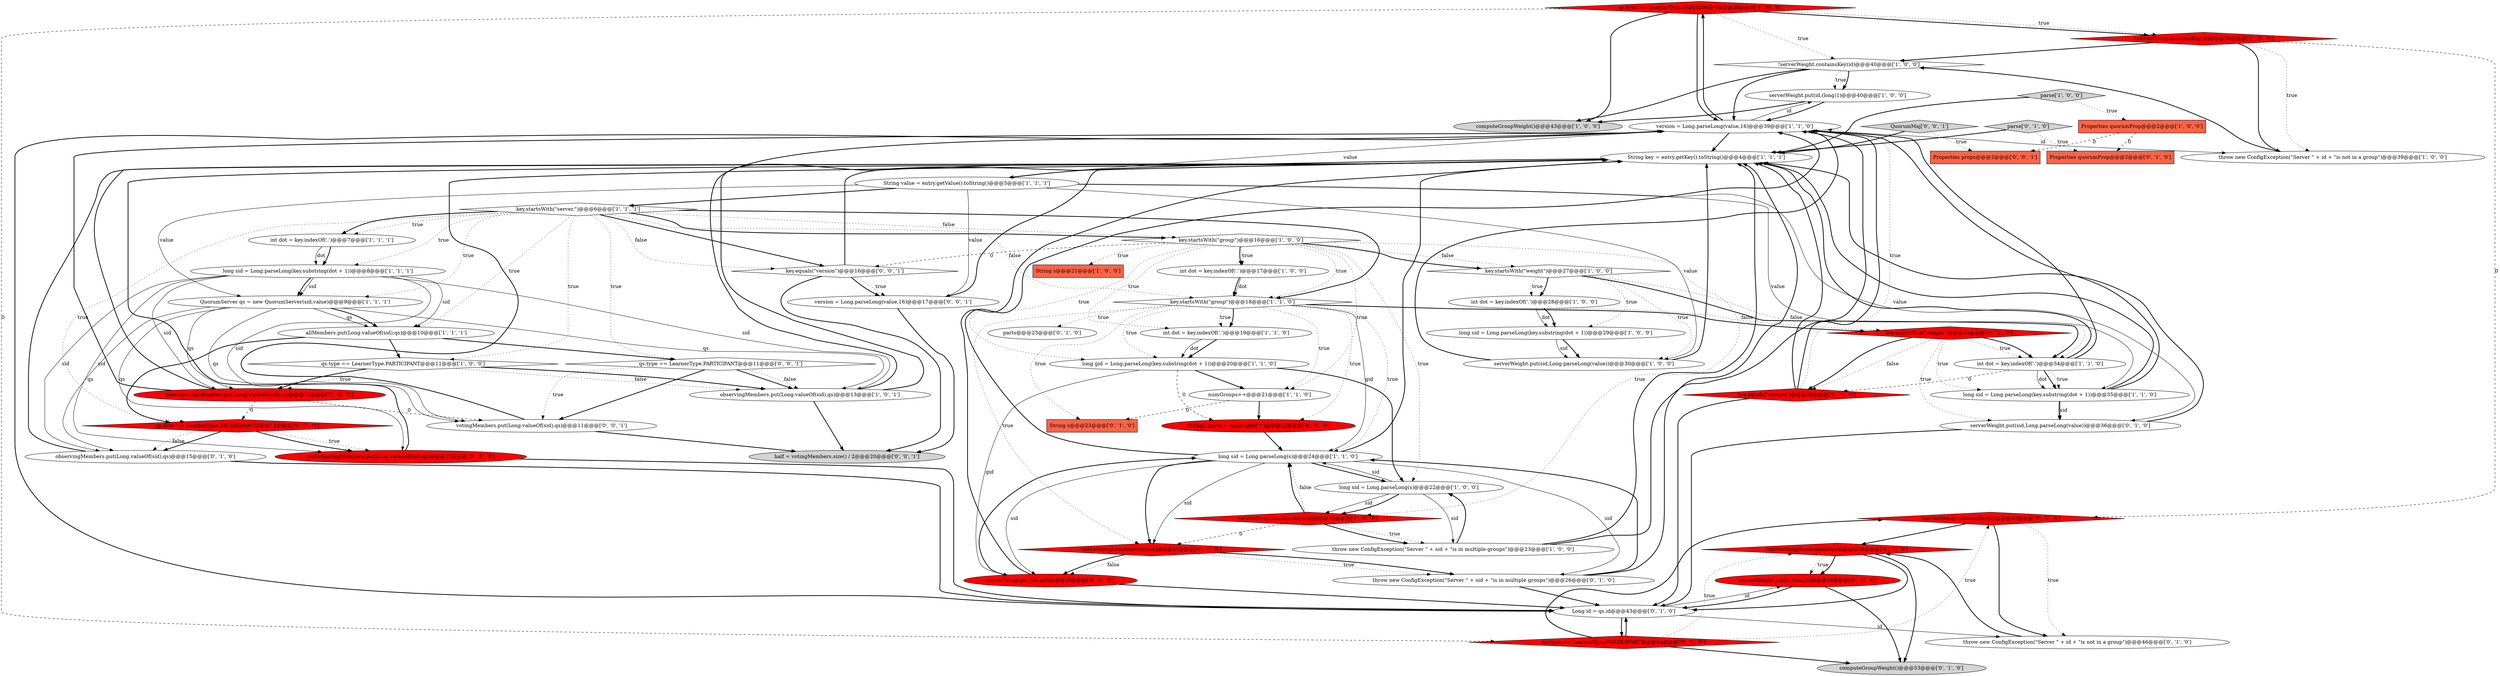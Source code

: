 digraph {
47 [style = filled, label = "!serverGroup.containsKey(id)@@@45@@@['0', '1', '0']", fillcolor = red, shape = diamond image = "AAA1AAABBB2BBB"];
23 [style = filled, label = "int dot = key.indexOf('.')@@@17@@@['1', '0', '0']", fillcolor = white, shape = ellipse image = "AAA0AAABBB1BBB"];
28 [style = filled, label = "serverWeight.put(id,(long)1)@@@40@@@['1', '0', '0']", fillcolor = white, shape = ellipse image = "AAA0AAABBB1BBB"];
9 [style = filled, label = "!serverWeight.containsKey(id)@@@40@@@['1', '0', '0']", fillcolor = white, shape = diamond image = "AAA0AAABBB1BBB"];
7 [style = filled, label = "long sid = Long.parseLong(key.substring(dot + 1))@@@8@@@['1', '1', '1']", fillcolor = white, shape = ellipse image = "AAA0AAABBB1BBB"];
33 [style = filled, label = "qs.type == LearnerType.PARTICIPANT@@@11@@@['1', '0', '0']", fillcolor = white, shape = diamond image = "AAA0AAABBB1BBB"];
40 [style = filled, label = "parts@@@23@@@['0', '1', '0']", fillcolor = white, shape = ellipse image = "AAA0AAABBB2BBB"];
0 [style = filled, label = "long gid = Long.parseLong(key.substring(dot + 1))@@@20@@@['1', '1', '0']", fillcolor = white, shape = ellipse image = "AAA0AAABBB1BBB"];
29 [style = filled, label = "String key = entry.getKey().toString()@@@4@@@['1', '1', '1']", fillcolor = white, shape = ellipse image = "AAA0AAABBB1BBB"];
51 [style = filled, label = "serverGroup.containsKey(sid)@@@25@@@['0', '1', '0']", fillcolor = red, shape = diamond image = "AAA1AAABBB2BBB"];
36 [style = filled, label = "serverWeight.put(id,(long)1)@@@49@@@['0', '1', '0']", fillcolor = red, shape = ellipse image = "AAA1AAABBB2BBB"];
19 [style = filled, label = "throw new ConfigException(\"Server \" + id + \"is not in a group\")@@@39@@@['1', '0', '0']", fillcolor = white, shape = ellipse image = "AAA0AAABBB1BBB"];
62 [style = filled, label = "Properties props@@@2@@@['0', '0', '1']", fillcolor = tomato, shape = box image = "AAA0AAABBB3BBB"];
26 [style = filled, label = "long sid = Long.parseLong(s)@@@24@@@['1', '1', '0']", fillcolor = white, shape = ellipse image = "AAA0AAABBB1BBB"];
38 [style = filled, label = "observingMembers.put(Long.valueOf(sid),qs)@@@15@@@['0', '1', '0']", fillcolor = white, shape = ellipse image = "AAA0AAABBB2BBB"];
39 [style = filled, label = "!serverWeight.containsKey(id)@@@48@@@['0', '1', '0']", fillcolor = red, shape = diamond image = "AAA1AAABBB2BBB"];
41 [style = filled, label = "serverWeight.put(sid,Long.parseLong(value))@@@36@@@['0', '1', '0']", fillcolor = white, shape = ellipse image = "AAA0AAABBB2BBB"];
17 [style = filled, label = "int dot = key.indexOf('.')@@@28@@@['1', '0', '0']", fillcolor = white, shape = ellipse image = "AAA0AAABBB1BBB"];
4 [style = filled, label = "long sid = Long.parseLong(key.substring(dot + 1))@@@35@@@['1', '1', '0']", fillcolor = white, shape = ellipse image = "AAA0AAABBB1BBB"];
52 [style = filled, label = "Properties quorumProp@@@2@@@['0', '1', '0']", fillcolor = tomato, shape = box image = "AAA1AAABBB2BBB"];
34 [style = filled, label = "participatingMembers.put(Long.valueOf(sid),qs)@@@11@@@['1', '0', '0']", fillcolor = red, shape = ellipse image = "AAA1AAABBB1BBB"];
20 [style = filled, label = "serverWeight.put(sid,Long.parseLong(value))@@@30@@@['1', '0', '0']", fillcolor = white, shape = ellipse image = "AAA0AAABBB1BBB"];
27 [style = filled, label = "!serverGroup.containsKey(id)@@@39@@@['1', '0', '0']", fillcolor = red, shape = diamond image = "AAA1AAABBB1BBB"];
55 [style = filled, label = "qs.type == LearnerType.PARTICIPANT@@@44@@@['0', '1', '0']", fillcolor = red, shape = diamond image = "AAA1AAABBB2BBB"];
8 [style = filled, label = "allMembers.put(Long.valueOf(sid),qs)@@@10@@@['1', '1', '1']", fillcolor = white, shape = ellipse image = "AAA0AAABBB1BBB"];
43 [style = filled, label = "participatingMembers.put(Long.valueOf(sid),qs)@@@12@@@['0', '1', '0']", fillcolor = red, shape = ellipse image = "AAA1AAABBB2BBB"];
60 [style = filled, label = "QuorumMaj['0', '0', '1']", fillcolor = lightgray, shape = diamond image = "AAA0AAABBB3BBB"];
63 [style = filled, label = "votingMembers.put(Long.valueOf(sid),qs)@@@11@@@['0', '0', '1']", fillcolor = white, shape = ellipse image = "AAA0AAABBB3BBB"];
13 [style = filled, label = "String value = entry.getValue().toString()@@@5@@@['1', '1', '1']", fillcolor = white, shape = ellipse image = "AAA0AAABBB1BBB"];
45 [style = filled, label = "Long id = qs.id@@@43@@@['0', '1', '0']", fillcolor = white, shape = ellipse image = "AAA0AAABBB2BBB"];
61 [style = filled, label = "half = votingMembers.size() / 2@@@20@@@['0', '0', '1']", fillcolor = lightgray, shape = ellipse image = "AAA0AAABBB3BBB"];
24 [style = filled, label = "String s@@@21@@@['1', '0', '0']", fillcolor = tomato, shape = box image = "AAA0AAABBB1BBB"];
58 [style = filled, label = "qs.type == LearnerType.PARTICIPANT@@@11@@@['0', '0', '1']", fillcolor = white, shape = diamond image = "AAA0AAABBB3BBB"];
12 [style = filled, label = "throw new ConfigException(\"Server \" + sid + \"is in multiple groups\")@@@23@@@['1', '0', '0']", fillcolor = white, shape = ellipse image = "AAA0AAABBB1BBB"];
16 [style = filled, label = "parse['1', '0', '0']", fillcolor = lightgray, shape = diamond image = "AAA0AAABBB1BBB"];
11 [style = filled, label = "int dot = key.indexOf('.')@@@7@@@['1', '1', '1']", fillcolor = white, shape = ellipse image = "AAA0AAABBB1BBB"];
42 [style = filled, label = "String(( parts = value.split(\":\")@@@22@@@['0', '1', '0']", fillcolor = red, shape = ellipse image = "AAA1AAABBB2BBB"];
56 [style = filled, label = "qs.type == LearnerType.PARTICIPANT@@@11@@@['0', '1', '0']", fillcolor = red, shape = diamond image = "AAA1AAABBB2BBB"];
21 [style = filled, label = "computeGroupWeight()@@@43@@@['1', '0', '0']", fillcolor = lightgray, shape = ellipse image = "AAA0AAABBB1BBB"];
57 [style = filled, label = "version = Long.parseLong(value,16)@@@17@@@['0', '0', '1']", fillcolor = white, shape = ellipse image = "AAA0AAABBB3BBB"];
30 [style = filled, label = "key.startsWith(\"group\")@@@18@@@['1', '1', '0']", fillcolor = white, shape = diamond image = "AAA0AAABBB1BBB"];
32 [style = filled, label = "observingMembers.put(Long.valueOf(sid),qs)@@@13@@@['1', '0', '1']", fillcolor = white, shape = ellipse image = "AAA0AAABBB1BBB"];
54 [style = filled, label = "throw new ConfigException(\"Server \" + sid + \"is in multiple groups\")@@@26@@@['0', '1', '0']", fillcolor = white, shape = ellipse image = "AAA0AAABBB2BBB"];
46 [style = filled, label = "String s@@@23@@@['0', '1', '0']", fillcolor = tomato, shape = box image = "AAA1AAABBB2BBB"];
14 [style = filled, label = "key.startsWith(\"weight\")@@@27@@@['1', '0', '0']", fillcolor = white, shape = diamond image = "AAA0AAABBB1BBB"];
59 [style = filled, label = "key.equals(\"version\")@@@16@@@['0', '0', '1']", fillcolor = white, shape = diamond image = "AAA0AAABBB3BBB"];
18 [style = filled, label = "long sid = Long.parseLong(key.substring(dot + 1))@@@29@@@['1', '0', '0']", fillcolor = white, shape = ellipse image = "AAA0AAABBB1BBB"];
6 [style = filled, label = "key.startsWith(\"server.\")@@@6@@@['1', '1', '1']", fillcolor = white, shape = diamond image = "AAA0AAABBB1BBB"];
10 [style = filled, label = "qs.type == LearnerType.PARTICIPANT@@@38@@@['1', '0', '0']", fillcolor = red, shape = diamond image = "AAA1AAABBB1BBB"];
48 [style = filled, label = "computeGroupWeight()@@@53@@@['0', '1', '0']", fillcolor = lightgray, shape = ellipse image = "AAA0AAABBB2BBB"];
25 [style = filled, label = "numGroups++@@@21@@@['1', '1', '0']", fillcolor = white, shape = ellipse image = "AAA0AAABBB1BBB"];
53 [style = filled, label = "parse['0', '1', '0']", fillcolor = lightgray, shape = diamond image = "AAA0AAABBB2BBB"];
49 [style = filled, label = "key.equals(\"version\")@@@38@@@['0', '1', '0']", fillcolor = red, shape = diamond image = "AAA1AAABBB2BBB"];
2 [style = filled, label = "QuorumServer qs = new QuorumServer(sid,value)@@@9@@@['1', '1', '1']", fillcolor = white, shape = ellipse image = "AAA0AAABBB1BBB"];
44 [style = filled, label = "serverGroup.put(sid,gid)@@@29@@@['0', '1', '0']", fillcolor = red, shape = ellipse image = "AAA1AAABBB2BBB"];
50 [style = filled, label = "key.startsWith(\"weight\")@@@33@@@['0', '1', '0']", fillcolor = red, shape = diamond image = "AAA1AAABBB2BBB"];
37 [style = filled, label = "throw new ConfigException(\"Server \" + id + \"is not in a group\")@@@46@@@['0', '1', '0']", fillcolor = white, shape = ellipse image = "AAA0AAABBB2BBB"];
5 [style = filled, label = "version = Long.parseLong(value,16)@@@39@@@['1', '1', '0']", fillcolor = white, shape = ellipse image = "AAA0AAABBB1BBB"];
15 [style = filled, label = "int dot = key.indexOf('.')@@@19@@@['1', '1', '0']", fillcolor = white, shape = ellipse image = "AAA0AAABBB1BBB"];
22 [style = filled, label = "serverGroup.containsKey(sid)@@@23@@@['1', '0', '0']", fillcolor = red, shape = diamond image = "AAA1AAABBB1BBB"];
1 [style = filled, label = "Properties quorumProp@@@2@@@['1', '0', '0']", fillcolor = tomato, shape = box image = "AAA1AAABBB1BBB"];
35 [style = filled, label = "key.startsWith(\"group\")@@@16@@@['1', '0', '0']", fillcolor = white, shape = diamond image = "AAA0AAABBB1BBB"];
31 [style = filled, label = "long sid = Long.parseLong(s)@@@22@@@['1', '0', '0']", fillcolor = white, shape = ellipse image = "AAA0AAABBB1BBB"];
3 [style = filled, label = "int dot = key.indexOf('.')@@@34@@@['1', '1', '0']", fillcolor = white, shape = ellipse image = "AAA0AAABBB1BBB"];
14->3 [style = bold, label=""];
39->36 [style = dotted, label="true"];
6->35 [style = bold, label=""];
12->5 [style = bold, label=""];
55->47 [style = bold, label=""];
13->2 [style = solid, label="value"];
55->39 [style = dotted, label="true"];
58->32 [style = bold, label=""];
50->3 [style = dotted, label="true"];
60->29 [style = bold, label=""];
27->9 [style = bold, label=""];
7->32 [style = solid, label="sid"];
30->0 [style = dotted, label="true"];
57->29 [style = bold, label=""];
59->57 [style = bold, label=""];
13->41 [style = solid, label="value"];
53->52 [style = dotted, label="true"];
14->17 [style = bold, label=""];
22->26 [style = dotted, label="false"];
5->45 [style = bold, label=""];
47->37 [style = bold, label=""];
56->43 [style = dotted, label="true"];
58->63 [style = dotted, label="true"];
47->37 [style = dotted, label="true"];
3->4 [style = bold, label=""];
27->19 [style = dotted, label="true"];
59->61 [style = bold, label=""];
45->37 [style = solid, label="id"];
26->51 [style = bold, label=""];
5->19 [style = solid, label="id"];
54->29 [style = bold, label=""];
35->23 [style = bold, label=""];
55->48 [style = bold, label=""];
3->5 [style = bold, label=""];
28->21 [style = bold, label=""];
35->15 [style = dotted, label="true"];
0->42 [style = dashed, label="0"];
19->9 [style = bold, label=""];
34->56 [style = dashed, label="0"];
0->25 [style = bold, label=""];
15->0 [style = bold, label=""];
6->11 [style = bold, label=""];
30->46 [style = dotted, label="true"];
9->21 [style = bold, label=""];
51->44 [style = dotted, label="false"];
9->5 [style = bold, label=""];
43->29 [style = bold, label=""];
41->45 [style = bold, label=""];
23->30 [style = solid, label="dot"];
27->19 [style = bold, label=""];
6->11 [style = dotted, label="true"];
35->22 [style = dotted, label="true"];
51->54 [style = dotted, label="true"];
14->18 [style = dotted, label="true"];
54->26 [style = bold, label=""];
9->28 [style = dotted, label="true"];
56->43 [style = bold, label=""];
53->29 [style = bold, label=""];
7->34 [style = solid, label="sid"];
32->61 [style = bold, label=""];
5->29 [style = bold, label=""];
5->10 [style = bold, label=""];
35->59 [style = dashed, label="0"];
56->38 [style = bold, label=""];
2->38 [style = solid, label="qs"];
28->5 [style = bold, label=""];
23->30 [style = bold, label=""];
57->61 [style = bold, label=""];
5->28 [style = solid, label="id"];
51->54 [style = bold, label=""];
16->29 [style = bold, label=""];
2->43 [style = solid, label="qs"];
51->44 [style = bold, label=""];
50->3 [style = bold, label=""];
60->62 [style = dotted, label="true"];
31->22 [style = solid, label="sid"];
39->45 [style = bold, label=""];
38->45 [style = bold, label=""];
4->41 [style = solid, label="sid"];
45->36 [style = solid, label="id"];
10->21 [style = bold, label=""];
47->39 [style = bold, label=""];
2->8 [style = solid, label="qs"];
50->49 [style = bold, label=""];
35->30 [style = dotted, label="true"];
43->45 [style = bold, label=""];
7->43 [style = solid, label="sid"];
58->63 [style = bold, label=""];
18->20 [style = bold, label=""];
12->29 [style = bold, label=""];
6->59 [style = dotted, label="false"];
2->34 [style = solid, label="qs"];
16->1 [style = dotted, label="true"];
34->63 [style = dashed, label="0"];
30->51 [style = dotted, label="true"];
7->2 [style = bold, label=""];
26->51 [style = solid, label="sid"];
26->44 [style = solid, label="sid"];
7->2 [style = solid, label="sid"];
6->7 [style = dotted, label="true"];
50->49 [style = dotted, label="false"];
49->5 [style = bold, label=""];
63->29 [style = bold, label=""];
6->33 [style = dotted, label="true"];
44->45 [style = bold, label=""];
3->29 [style = bold, label=""];
12->31 [style = bold, label=""];
56->38 [style = dotted, label="false"];
27->47 [style = dashed, label="0"];
30->15 [style = bold, label=""];
0->31 [style = bold, label=""];
35->25 [style = dotted, label="true"];
22->26 [style = bold, label=""];
8->33 [style = bold, label=""];
34->29 [style = bold, label=""];
49->45 [style = bold, label=""];
26->54 [style = solid, label="sid"];
10->55 [style = dashed, label="0"];
30->42 [style = dotted, label="true"];
13->20 [style = solid, label="value"];
45->55 [style = bold, label=""];
35->14 [style = dotted, label="false"];
33->32 [style = dotted, label="false"];
44->29 [style = bold, label=""];
15->0 [style = solid, label="dot"];
4->29 [style = bold, label=""];
55->47 [style = dotted, label="true"];
10->9 [style = dotted, label="true"];
7->38 [style = solid, label="sid"];
35->31 [style = dotted, label="true"];
35->14 [style = bold, label=""];
30->50 [style = bold, label=""];
4->41 [style = bold, label=""];
18->20 [style = solid, label="sid"];
29->13 [style = bold, label=""];
7->63 [style = solid, label="sid"];
9->28 [style = bold, label=""];
14->17 [style = dotted, label="true"];
2->32 [style = solid, label="qs"];
26->31 [style = bold, label=""];
55->45 [style = bold, label=""];
6->2 [style = dotted, label="true"];
10->5 [style = bold, label=""];
30->25 [style = dotted, label="true"];
31->12 [style = solid, label="sid"];
17->18 [style = solid, label="dot"];
6->8 [style = dotted, label="true"];
25->46 [style = dashed, label="0"];
25->42 [style = bold, label=""];
30->26 [style = solid, label="gid"];
33->32 [style = bold, label=""];
63->61 [style = bold, label=""];
35->0 [style = dotted, label="true"];
13->6 [style = bold, label=""];
6->59 [style = bold, label=""];
35->23 [style = dotted, label="true"];
1->62 [style = dashed, label="0"];
4->5 [style = bold, label=""];
37->39 [style = bold, label=""];
6->56 [style = dotted, label="true"];
50->41 [style = dotted, label="true"];
49->29 [style = bold, label=""];
32->5 [style = bold, label=""];
54->45 [style = bold, label=""];
42->26 [style = bold, label=""];
8->56 [style = bold, label=""];
50->4 [style = dotted, label="true"];
39->48 [style = bold, label=""];
31->22 [style = bold, label=""];
35->24 [style = dotted, label="true"];
20->29 [style = bold, label=""];
8->58 [style = bold, label=""];
6->58 [style = dotted, label="true"];
34->5 [style = bold, label=""];
26->5 [style = bold, label=""];
10->27 [style = bold, label=""];
26->29 [style = bold, label=""];
41->29 [style = bold, label=""];
38->29 [style = bold, label=""];
33->34 [style = dotted, label="true"];
0->44 [style = solid, label="gid"];
30->50 [style = dotted, label="false"];
1->52 [style = dashed, label="0"];
7->8 [style = solid, label="sid"];
3->4 [style = dotted, label="true"];
30->26 [style = dotted, label="true"];
49->5 [style = dotted, label="true"];
30->40 [style = dotted, label="true"];
31->26 [style = solid, label="sid"];
22->12 [style = dotted, label="true"];
20->5 [style = bold, label=""];
14->3 [style = dotted, label="false"];
32->29 [style = bold, label=""];
14->20 [style = dotted, label="true"];
3->4 [style = solid, label="dot"];
59->29 [style = bold, label=""];
13->5 [style = solid, label="value"];
44->26 [style = bold, label=""];
22->12 [style = bold, label=""];
3->49 [style = dashed, label="0"];
11->7 [style = bold, label=""];
36->48 [style = bold, label=""];
59->57 [style = dotted, label="true"];
10->27 [style = dotted, label="true"];
6->35 [style = dotted, label="false"];
13->4 [style = solid, label="value"];
13->57 [style = solid, label="value"];
36->45 [style = bold, label=""];
6->30 [style = dotted, label="false"];
58->32 [style = dotted, label="false"];
2->63 [style = solid, label="qs"];
30->15 [style = dotted, label="true"];
33->34 [style = bold, label=""];
39->36 [style = bold, label=""];
11->7 [style = solid, label="dot"];
17->18 [style = bold, label=""];
2->8 [style = bold, label=""];
22->51 [style = dashed, label="0"];
6->30 [style = bold, label=""];
}
